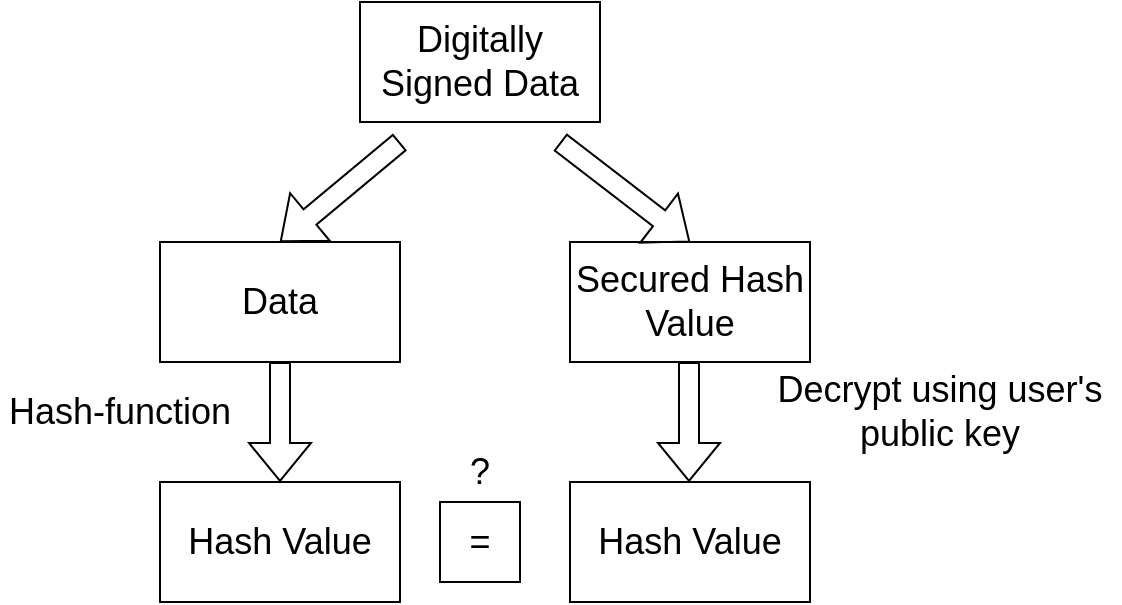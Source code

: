 <mxfile version="20.5.3" type="device"><diagram id="egq_YacDhAYzwuSAcbqv" name="Page-1"><mxGraphModel dx="555" dy="603" grid="1" gridSize="10" guides="1" tooltips="1" connect="1" arrows="1" fold="1" page="1" pageScale="1" pageWidth="850" pageHeight="1100" math="0" shadow="0"><root><mxCell id="0"/><mxCell id="1" parent="0"/><mxCell id="qFN8JdqlMciiDQ69Sjwp-1" value="&lt;font style=&quot;font-size: 18px;&quot;&gt;Digitally Signed Data&lt;br&gt;&lt;/font&gt;" style="rounded=0;whiteSpace=wrap;html=1;" vertex="1" parent="1"><mxGeometry x="200" y="80" width="120" height="60" as="geometry"/></mxCell><mxCell id="qFN8JdqlMciiDQ69Sjwp-2" value="&lt;font style=&quot;font-size: 18px;&quot;&gt;Data&lt;/font&gt;" style="rounded=0;whiteSpace=wrap;html=1;" vertex="1" parent="1"><mxGeometry x="100" y="200" width="120" height="60" as="geometry"/></mxCell><mxCell id="qFN8JdqlMciiDQ69Sjwp-3" value="&lt;font style=&quot;font-size: 18px;&quot;&gt;Secured Hash Value&lt;br&gt;&lt;/font&gt;" style="rounded=0;whiteSpace=wrap;html=1;" vertex="1" parent="1"><mxGeometry x="305" y="200" width="120" height="60" as="geometry"/></mxCell><mxCell id="qFN8JdqlMciiDQ69Sjwp-4" value="&lt;font style=&quot;font-size: 18px;&quot;&gt;Hash Value&lt;br&gt;&lt;/font&gt;" style="rounded=0;whiteSpace=wrap;html=1;" vertex="1" parent="1"><mxGeometry x="100" y="320" width="120" height="60" as="geometry"/></mxCell><mxCell id="qFN8JdqlMciiDQ69Sjwp-5" value="&lt;font style=&quot;font-size: 18px;&quot;&gt;Hash Value&lt;br&gt;&lt;/font&gt;" style="rounded=0;whiteSpace=wrap;html=1;" vertex="1" parent="1"><mxGeometry x="305" y="320" width="120" height="60" as="geometry"/></mxCell><mxCell id="qFN8JdqlMciiDQ69Sjwp-6" value="" style="shape=flexArrow;endArrow=classic;html=1;rounded=0;fontSize=18;entryX=0.5;entryY=0;entryDx=0;entryDy=0;" edge="1" parent="1" target="qFN8JdqlMciiDQ69Sjwp-2"><mxGeometry width="50" height="50" relative="1" as="geometry"><mxPoint x="220" y="150" as="sourcePoint"/><mxPoint x="100" y="160" as="targetPoint"/></mxGeometry></mxCell><mxCell id="qFN8JdqlMciiDQ69Sjwp-7" value="" style="shape=flexArrow;endArrow=classic;html=1;rounded=0;fontSize=18;entryX=0.5;entryY=0;entryDx=0;entryDy=0;" edge="1" parent="1" target="qFN8JdqlMciiDQ69Sjwp-3"><mxGeometry width="50" height="50" relative="1" as="geometry"><mxPoint x="300" y="150" as="sourcePoint"/><mxPoint x="215" y="210" as="targetPoint"/></mxGeometry></mxCell><mxCell id="qFN8JdqlMciiDQ69Sjwp-8" value="" style="shape=flexArrow;endArrow=classic;html=1;rounded=0;fontSize=18;entryX=0.5;entryY=0;entryDx=0;entryDy=0;exitX=0.5;exitY=1;exitDx=0;exitDy=0;" edge="1" parent="1" source="qFN8JdqlMciiDQ69Sjwp-2" target="qFN8JdqlMciiDQ69Sjwp-4"><mxGeometry width="50" height="50" relative="1" as="geometry"><mxPoint x="220" y="150" as="sourcePoint"/><mxPoint x="170" y="210" as="targetPoint"/></mxGeometry></mxCell><mxCell id="qFN8JdqlMciiDQ69Sjwp-9" value="" style="shape=flexArrow;endArrow=classic;html=1;rounded=0;fontSize=18;entryX=0.5;entryY=0;entryDx=0;entryDy=0;exitX=0.5;exitY=1;exitDx=0;exitDy=0;" edge="1" parent="1"><mxGeometry width="50" height="50" relative="1" as="geometry"><mxPoint x="364.5" y="260" as="sourcePoint"/><mxPoint x="364.5" y="320" as="targetPoint"/></mxGeometry></mxCell><mxCell id="qFN8JdqlMciiDQ69Sjwp-10" value="=" style="rounded=0;whiteSpace=wrap;html=1;fontSize=18;" vertex="1" parent="1"><mxGeometry x="240" y="330" width="40" height="40" as="geometry"/></mxCell><mxCell id="qFN8JdqlMciiDQ69Sjwp-11" value="?" style="text;html=1;strokeColor=none;fillColor=none;align=center;verticalAlign=middle;whiteSpace=wrap;rounded=0;fontSize=18;" vertex="1" parent="1"><mxGeometry x="230" y="300" width="60" height="30" as="geometry"/></mxCell><mxCell id="qFN8JdqlMciiDQ69Sjwp-12" value="Hash-function" style="text;html=1;strokeColor=none;fillColor=none;align=center;verticalAlign=middle;whiteSpace=wrap;rounded=0;fontSize=18;" vertex="1" parent="1"><mxGeometry x="20" y="270" width="120" height="30" as="geometry"/></mxCell><mxCell id="qFN8JdqlMciiDQ69Sjwp-13" value="Decrypt using user's public key" style="text;html=1;strokeColor=none;fillColor=none;align=center;verticalAlign=middle;whiteSpace=wrap;rounded=0;fontSize=18;" vertex="1" parent="1"><mxGeometry x="400" y="270" width="180" height="30" as="geometry"/></mxCell></root></mxGraphModel></diagram></mxfile>